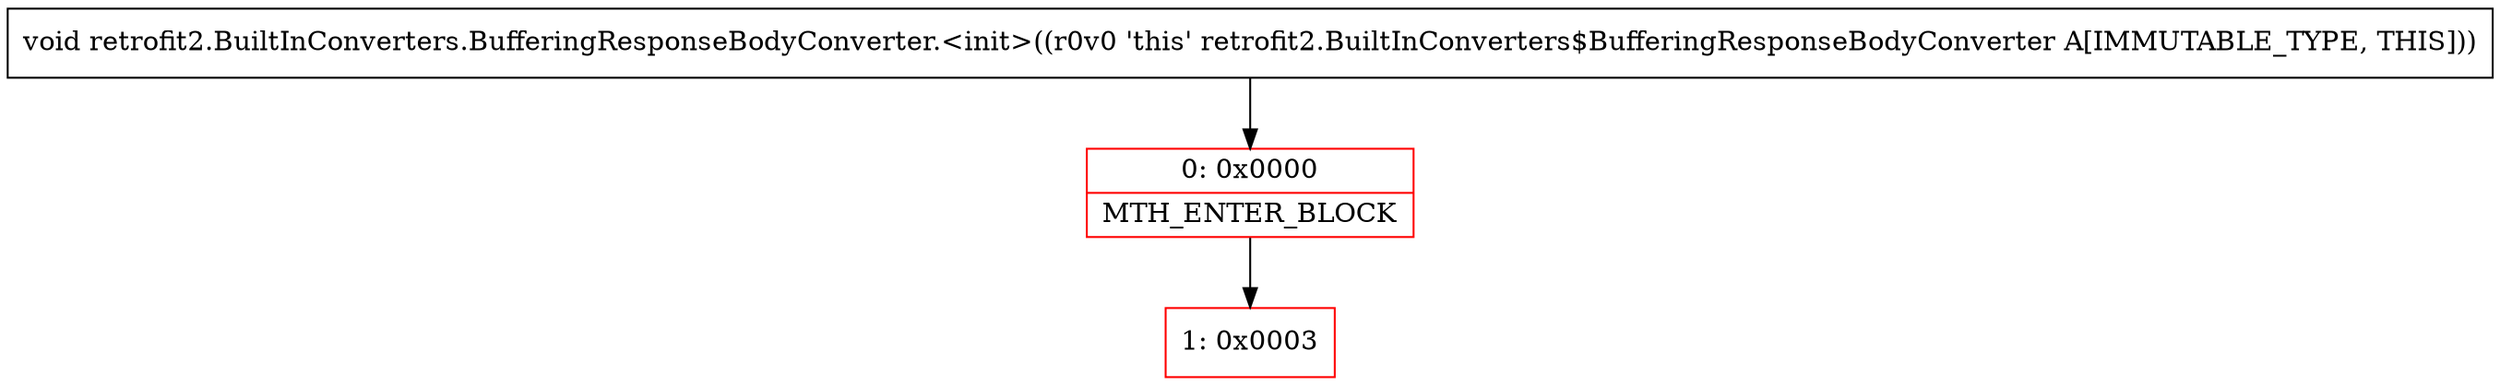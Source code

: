digraph "CFG forretrofit2.BuiltInConverters.BufferingResponseBodyConverter.\<init\>()V" {
subgraph cluster_Region_1392161025 {
label = "R(0)";
node [shape=record,color=blue];
}
Node_0 [shape=record,color=red,label="{0\:\ 0x0000|MTH_ENTER_BLOCK\l}"];
Node_1 [shape=record,color=red,label="{1\:\ 0x0003}"];
MethodNode[shape=record,label="{void retrofit2.BuiltInConverters.BufferingResponseBodyConverter.\<init\>((r0v0 'this' retrofit2.BuiltInConverters$BufferingResponseBodyConverter A[IMMUTABLE_TYPE, THIS])) }"];
MethodNode -> Node_0;
Node_0 -> Node_1;
}

